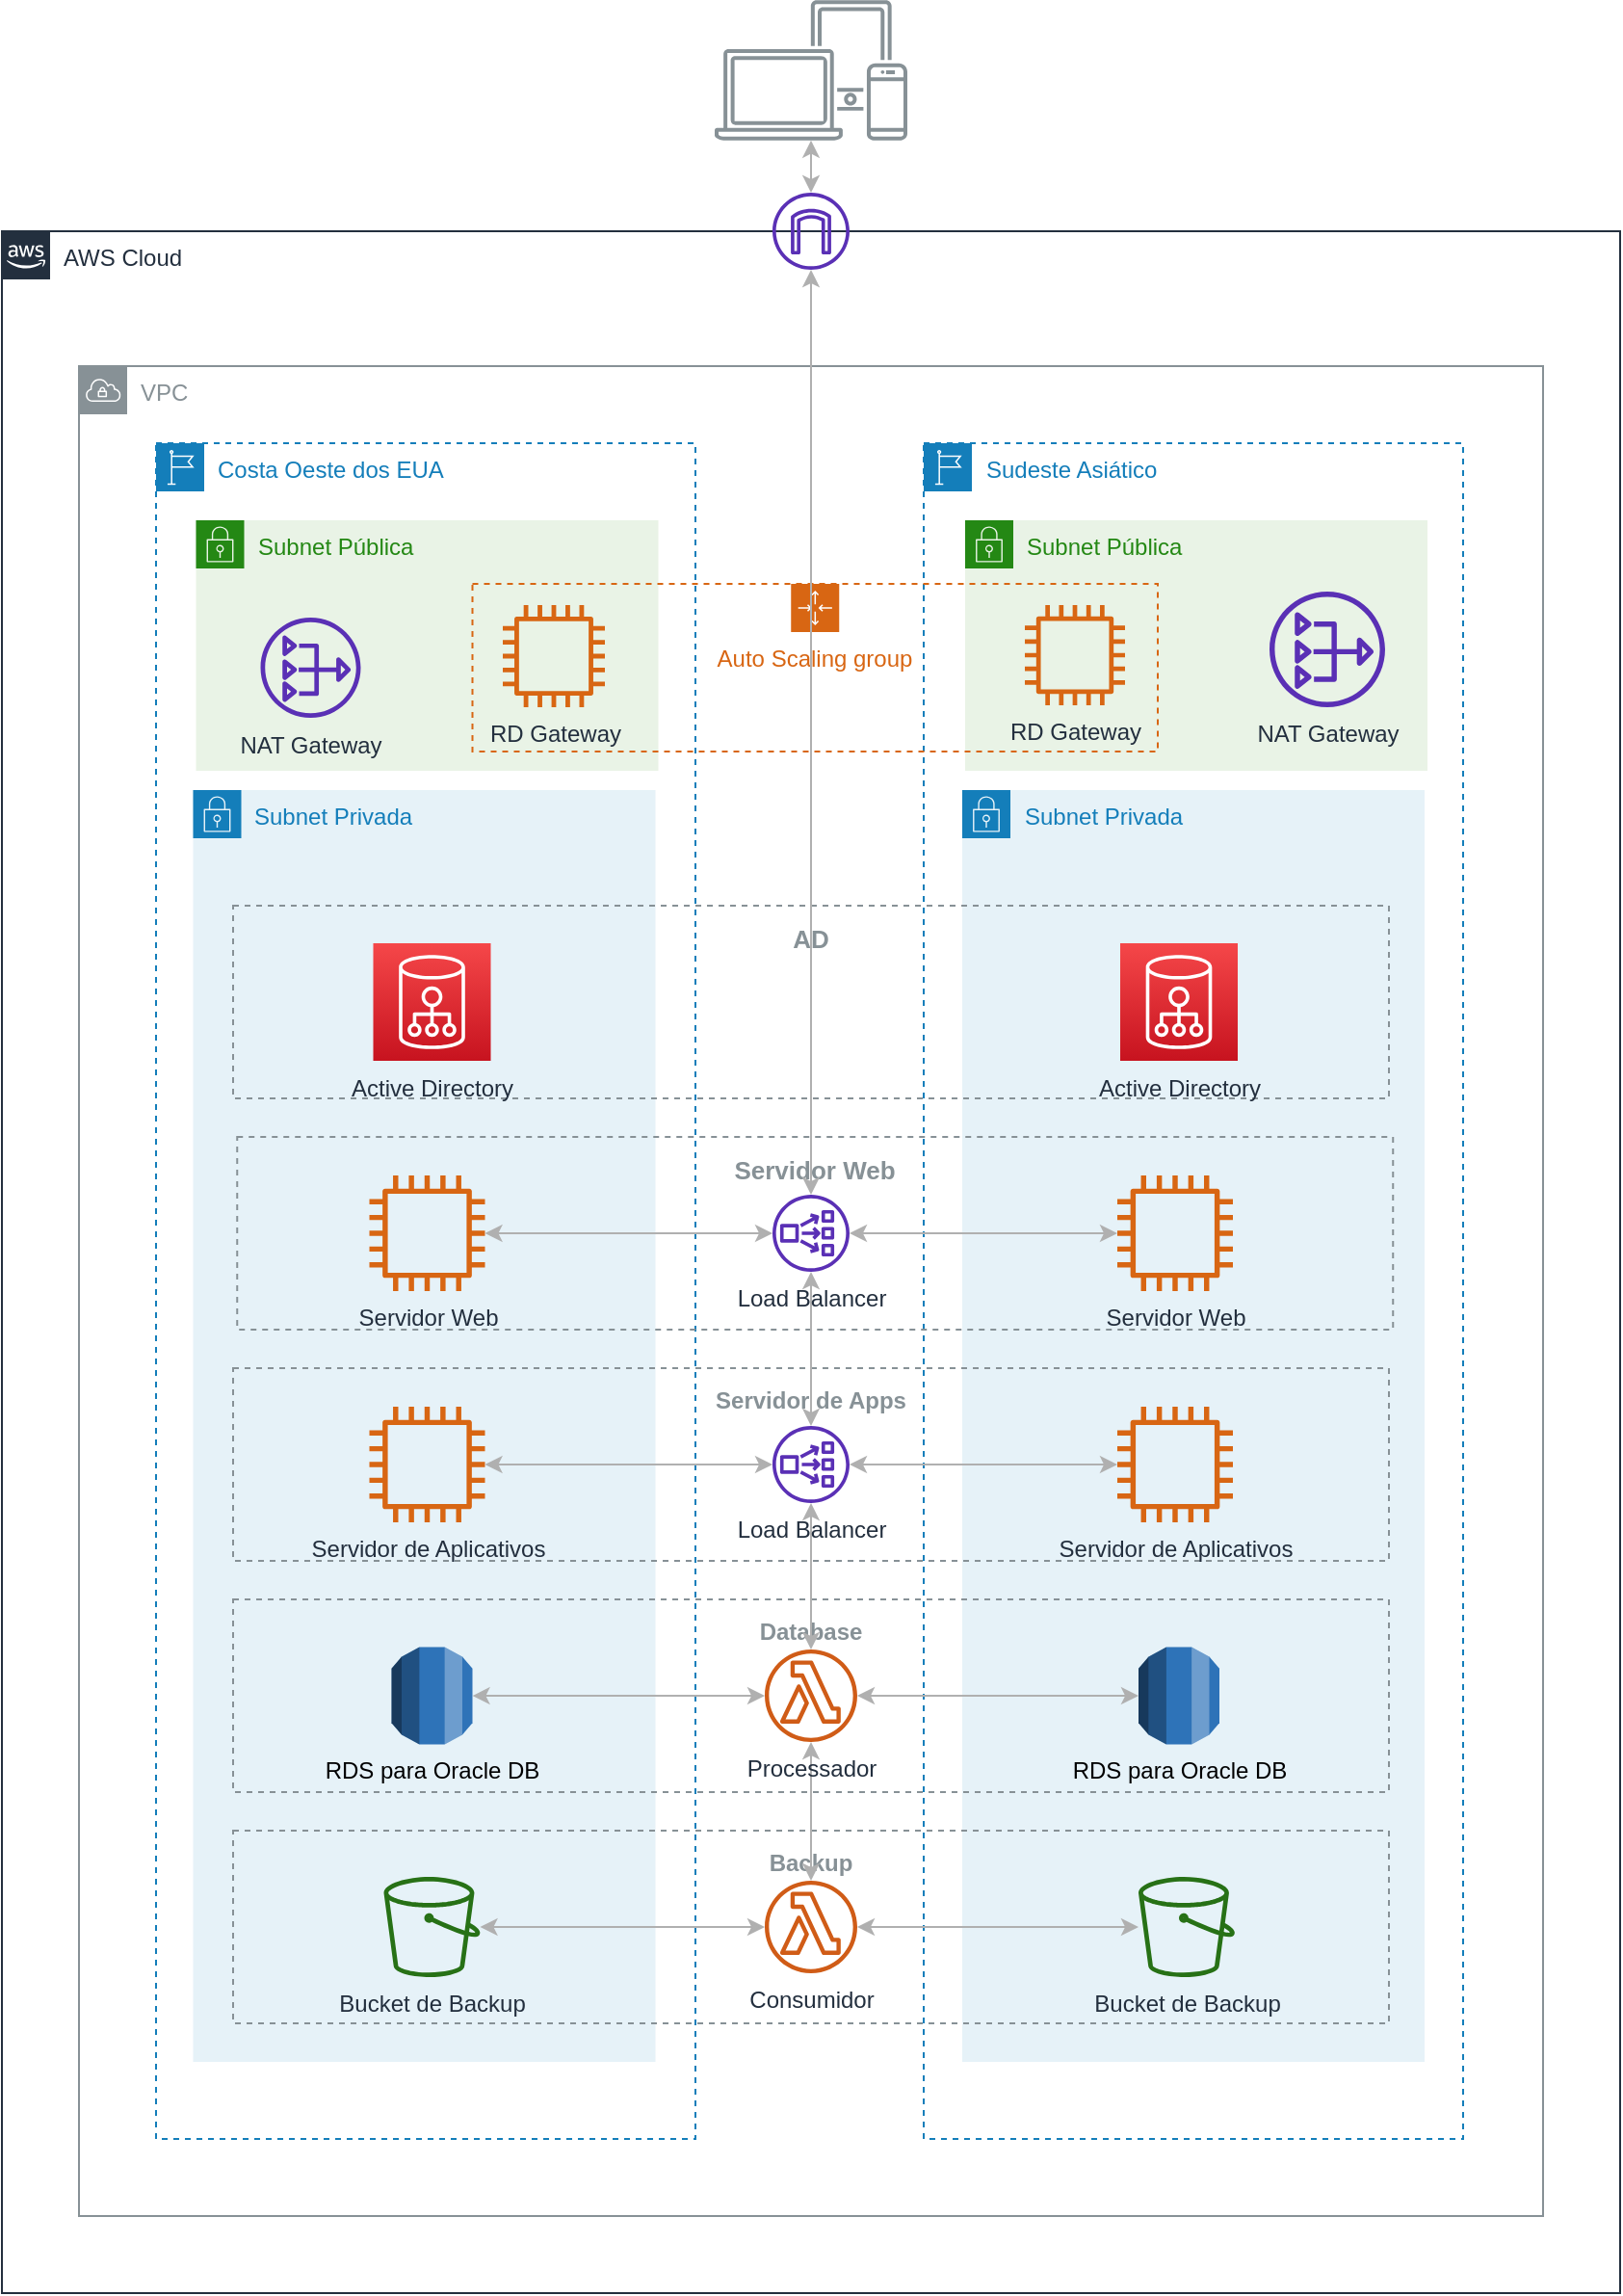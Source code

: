 <mxfile version="13.9.9" type="github">
  <diagram id="Ht1M8jgEwFfnCIfOTk4-" name="Page-1">
    <mxGraphModel dx="1422" dy="1631" grid="1" gridSize="10" guides="1" tooltips="1" connect="1" arrows="1" fold="1" page="1" pageScale="1" pageWidth="1169" pageHeight="827" math="0" shadow="0">
      <root>
        <mxCell id="0" />
        <mxCell id="1" parent="0" />
        <mxCell id="6aDpFVfZze4w23CBUoU--56" value="Subnet Privada" style="points=[[0,0],[0.25,0],[0.5,0],[0.75,0],[1,0],[1,0.25],[1,0.5],[1,0.75],[1,1],[0.75,1],[0.5,1],[0.25,1],[0,1],[0,0.75],[0,0.5],[0,0.25]];outlineConnect=0;gradientColor=none;html=1;whiteSpace=wrap;fontSize=12;fontStyle=0;shape=mxgraph.aws4.group;grIcon=mxgraph.aws4.group_security_group;grStroke=0;strokeColor=#147EBA;fillColor=#E6F2F8;verticalAlign=top;align=left;spacingLeft=30;fontColor=#147EBA;dashed=0;rounded=0;shadow=0;glass=0;sketch=0;" parent="1" vertex="1">
          <mxGeometry x="718.5" y="-400" width="240" height="660" as="geometry" />
        </mxCell>
        <mxCell id="6aDpFVfZze4w23CBUoU--58" value="Subnet Privada" style="points=[[0,0],[0.25,0],[0.5,0],[0.75,0],[1,0],[1,0.25],[1,0.5],[1,0.75],[1,1],[0.75,1],[0.5,1],[0.25,1],[0,1],[0,0.75],[0,0.5],[0,0.25]];outlineConnect=0;gradientColor=none;html=1;whiteSpace=wrap;fontSize=12;fontStyle=0;shape=mxgraph.aws4.group;grIcon=mxgraph.aws4.group_security_group;grStroke=0;strokeColor=#147EBA;fillColor=#E6F2F8;verticalAlign=top;align=left;spacingLeft=30;fontColor=#147EBA;dashed=0;rounded=0;shadow=0;glass=0;sketch=0;" parent="1" vertex="1">
          <mxGeometry x="319.25" y="-400" width="240" height="660" as="geometry" />
        </mxCell>
        <mxCell id="6aDpFVfZze4w23CBUoU--39" value="Sudeste Asiático" style="points=[[0,0],[0.25,0],[0.5,0],[0.75,0],[1,0],[1,0.25],[1,0.5],[1,0.75],[1,1],[0.75,1],[0.5,1],[0.25,1],[0,1],[0,0.75],[0,0.5],[0,0.25]];outlineConnect=0;gradientColor=none;html=1;whiteSpace=wrap;fontSize=12;fontStyle=0;shape=mxgraph.aws4.group;grIcon=mxgraph.aws4.group_region;strokeColor=#147EBA;fillColor=none;verticalAlign=top;align=left;spacingLeft=30;fontColor=#147EBA;dashed=1;rounded=0;shadow=0;glass=0;sketch=0;" parent="1" vertex="1">
          <mxGeometry x="698.5" y="-580" width="280" height="880" as="geometry" />
        </mxCell>
        <mxCell id="6aDpFVfZze4w23CBUoU--37" value="Costa Oeste dos EUA" style="points=[[0,0],[0.25,0],[0.5,0],[0.75,0],[1,0],[1,0.25],[1,0.5],[1,0.75],[1,1],[0.75,1],[0.5,1],[0.25,1],[0,1],[0,0.75],[0,0.5],[0,0.25]];outlineConnect=0;gradientColor=none;html=1;whiteSpace=wrap;fontSize=12;fontStyle=0;shape=mxgraph.aws4.group;grIcon=mxgraph.aws4.group_region;strokeColor=#147EBA;fillColor=none;verticalAlign=top;align=left;spacingLeft=30;fontColor=#147EBA;dashed=1;rounded=0;shadow=0;glass=0;sketch=0;" parent="1" vertex="1">
          <mxGeometry x="300" y="-580" width="280" height="880" as="geometry" />
        </mxCell>
        <mxCell id="6aDpFVfZze4w23CBUoU--36" value="VPC" style="outlineConnect=0;gradientColor=none;html=1;whiteSpace=wrap;fontSize=12;fontStyle=0;shape=mxgraph.aws4.group;grIcon=mxgraph.aws4.group_vpc;strokeColor=#879196;fillColor=none;verticalAlign=top;align=left;spacingLeft=30;fontColor=#879196;dashed=0;rounded=0;shadow=0;glass=0;sketch=0;" parent="1" vertex="1">
          <mxGeometry x="260" y="-620" width="760" height="960" as="geometry" />
        </mxCell>
        <mxCell id="6aDpFVfZze4w23CBUoU--35" value="AWS Cloud" style="points=[[0,0],[0.25,0],[0.5,0],[0.75,0],[1,0],[1,0.25],[1,0.5],[1,0.75],[1,1],[0.75,1],[0.5,1],[0.25,1],[0,1],[0,0.75],[0,0.5],[0,0.25]];outlineConnect=0;gradientColor=none;html=1;whiteSpace=wrap;fontSize=12;fontStyle=0;shape=mxgraph.aws4.group;grIcon=mxgraph.aws4.group_aws_cloud_alt;strokeColor=#232F3E;fillColor=none;verticalAlign=top;align=left;spacingLeft=30;fontColor=#232F3E;dashed=0;rounded=0;shadow=0;glass=0;sketch=0;" parent="1" vertex="1">
          <mxGeometry x="220" y="-690" width="840" height="1070" as="geometry" />
        </mxCell>
        <mxCell id="6aDpFVfZze4w23CBUoU--67" value="&lt;div&gt;&lt;span&gt;&lt;b&gt;Database&lt;/b&gt;&lt;/span&gt;&lt;/div&gt;" style="outlineConnect=0;gradientColor=none;html=1;whiteSpace=wrap;fontSize=12;fontStyle=0;strokeColor=#879196;fillColor=none;verticalAlign=top;align=center;fontColor=#879196;dashed=1;spacingTop=3;rounded=0;shadow=0;glass=0;sketch=0;" parent="1" vertex="1">
          <mxGeometry x="340" y="20" width="600" height="100" as="geometry" />
        </mxCell>
        <mxCell id="6aDpFVfZze4w23CBUoU--66" value="&lt;b&gt;Servidor de Apps&lt;/b&gt;" style="outlineConnect=0;gradientColor=none;html=1;whiteSpace=wrap;fontSize=12;fontStyle=0;strokeColor=#879196;fillColor=none;verticalAlign=top;align=center;fontColor=#879196;dashed=1;spacingTop=3;rounded=0;shadow=0;glass=0;sketch=0;" parent="1" vertex="1">
          <mxGeometry x="340" y="-100" width="600" height="100" as="geometry" />
        </mxCell>
        <mxCell id="6aDpFVfZze4w23CBUoU--110" value="&lt;div&gt;&lt;span&gt;&lt;b&gt;&lt;font style=&quot;font-size: 13px&quot;&gt;Servidor Web&lt;/font&gt;&lt;/b&gt;&lt;/span&gt;&lt;/div&gt;" style="outlineConnect=0;gradientColor=none;html=1;whiteSpace=wrap;fontSize=12;fontStyle=0;strokeColor=#879196;fillColor=none;verticalAlign=top;align=center;fontColor=#879196;dashed=1;spacingTop=3;rounded=0;shadow=0;glass=0;sketch=0;" parent="1" vertex="1">
          <mxGeometry x="342.12" y="-220" width="600" height="100" as="geometry" />
        </mxCell>
        <mxCell id="6aDpFVfZze4w23CBUoU--79" value="&lt;div&gt;&lt;span&gt;&lt;b&gt;Backup&lt;/b&gt;&lt;/span&gt;&lt;/div&gt;" style="outlineConnect=0;gradientColor=none;html=1;whiteSpace=wrap;fontSize=12;fontStyle=0;strokeColor=#879196;fillColor=none;verticalAlign=top;align=center;fontColor=#879196;dashed=1;spacingTop=3;rounded=0;shadow=0;glass=0;sketch=0;" parent="1" vertex="1">
          <mxGeometry x="340" y="140" width="600" height="100" as="geometry" />
        </mxCell>
        <mxCell id="6aDpFVfZze4w23CBUoU--55" value="Subnet Pública" style="points=[[0,0],[0.25,0],[0.5,0],[0.75,0],[1,0],[1,0.25],[1,0.5],[1,0.75],[1,1],[0.75,1],[0.5,1],[0.25,1],[0,1],[0,0.75],[0,0.5],[0,0.25]];outlineConnect=0;gradientColor=none;html=1;whiteSpace=wrap;fontSize=12;fontStyle=0;shape=mxgraph.aws4.group;grIcon=mxgraph.aws4.group_security_group;grStroke=0;strokeColor=#248814;fillColor=#E9F3E6;verticalAlign=top;align=left;spacingLeft=30;fontColor=#248814;dashed=0;rounded=0;shadow=0;glass=0;sketch=0;" parent="1" vertex="1">
          <mxGeometry x="720" y="-540" width="240" height="130" as="geometry" />
        </mxCell>
        <mxCell id="6aDpFVfZze4w23CBUoU--74" value="NAT Gateway" style="outlineConnect=0;fontColor=#232F3E;gradientColor=none;fillColor=#5A30B5;strokeColor=none;dashed=0;verticalLabelPosition=bottom;verticalAlign=top;align=center;html=1;fontSize=12;fontStyle=0;aspect=fixed;pointerEvents=1;shape=mxgraph.aws4.nat_gateway;rounded=0;shadow=0;glass=0;sketch=0;" parent="1" vertex="1">
          <mxGeometry x="878" y="-503" width="60" height="60" as="geometry" />
        </mxCell>
        <mxCell id="6aDpFVfZze4w23CBUoU--57" value="Subnet Pública" style="points=[[0,0],[0.25,0],[0.5,0],[0.75,0],[1,0],[1,0.25],[1,0.5],[1,0.75],[1,1],[0.75,1],[0.5,1],[0.25,1],[0,1],[0,0.75],[0,0.5],[0,0.25]];outlineConnect=0;gradientColor=none;html=1;whiteSpace=wrap;fontSize=12;fontStyle=0;shape=mxgraph.aws4.group;grIcon=mxgraph.aws4.group_security_group;grStroke=0;strokeColor=#248814;fillColor=#E9F3E6;verticalAlign=top;align=left;spacingLeft=30;fontColor=#248814;dashed=0;rounded=0;shadow=0;glass=0;sketch=0;" parent="1" vertex="1">
          <mxGeometry x="320.75" y="-540" width="240" height="130" as="geometry" />
        </mxCell>
        <mxCell id="6aDpFVfZze4w23CBUoU--94" value="Auto Scaling group" style="points=[[0,0],[0.25,0],[0.5,0],[0.75,0],[1,0],[1,0.25],[1,0.5],[1,0.75],[1,1],[0.75,1],[0.5,1],[0.25,1],[0,1],[0,0.75],[0,0.5],[0,0.25]];outlineConnect=0;gradientColor=none;html=1;whiteSpace=wrap;fontSize=12;fontStyle=0;shape=mxgraph.aws4.groupCenter;grIcon=mxgraph.aws4.group_auto_scaling_group;grStroke=1;strokeColor=#D86613;fillColor=none;verticalAlign=top;align=center;fontColor=#D86613;dashed=1;spacingTop=25;rounded=0;shadow=0;glass=0;sketch=0;" parent="1" vertex="1">
          <mxGeometry x="464.25" y="-507" width="355.75" height="87" as="geometry" />
        </mxCell>
        <mxCell id="6aDpFVfZze4w23CBUoU--68" value="&lt;div&gt;&lt;span&gt;&lt;b&gt;&lt;font style=&quot;font-size: 13px&quot;&gt;AD&lt;/font&gt;&lt;/b&gt;&lt;/span&gt;&lt;/div&gt;" style="outlineConnect=0;gradientColor=none;html=1;whiteSpace=wrap;fontSize=12;fontStyle=0;strokeColor=#879196;fillColor=none;verticalAlign=top;align=center;fontColor=#879196;dashed=1;spacingTop=3;rounded=0;shadow=0;glass=0;sketch=0;" parent="1" vertex="1">
          <mxGeometry x="340" y="-340" width="600" height="100" as="geometry" />
        </mxCell>
        <mxCell id="-7ydBMWIC__aD3P19Xe8-6" style="edgeStyle=orthogonalEdgeStyle;rounded=0;orthogonalLoop=1;jettySize=auto;html=1;startArrow=classic;startFill=1;strokeColor=#B0B0B0;" edge="1" parent="1" source="6aDpFVfZze4w23CBUoU--59" target="6aDpFVfZze4w23CBUoU--112">
          <mxGeometry relative="1" as="geometry" />
        </mxCell>
        <mxCell id="6aDpFVfZze4w23CBUoU--59" value="" style="outlineConnect=0;fontColor=#232F3E;gradientColor=none;fillColor=#5A30B5;strokeColor=none;dashed=0;verticalLabelPosition=bottom;verticalAlign=top;align=center;html=1;fontSize=12;fontStyle=0;aspect=fixed;pointerEvents=1;shape=mxgraph.aws4.internet_gateway;rounded=0;shadow=0;glass=0;sketch=0;" parent="1" vertex="1">
          <mxGeometry x="620" y="-710" width="40" height="40" as="geometry" />
        </mxCell>
        <mxCell id="6aDpFVfZze4w23CBUoU--71" value="RDS para Oracle DB" style="outlineConnect=0;dashed=0;verticalLabelPosition=bottom;verticalAlign=top;align=center;html=1;shape=mxgraph.aws3.rds;fillColor=#2E73B8;gradientColor=none;rounded=0;shadow=0;glass=0;sketch=0;strokeColor=#454A52;" parent="1" vertex="1">
          <mxGeometry x="810" y="44.75" width="42" height="50.5" as="geometry" />
        </mxCell>
        <mxCell id="6aDpFVfZze4w23CBUoU--72" value="RDS para Oracle DB" style="outlineConnect=0;dashed=0;verticalLabelPosition=bottom;verticalAlign=top;align=center;html=1;shape=mxgraph.aws3.rds;fillColor=#2E73B8;gradientColor=none;rounded=0;shadow=0;glass=0;sketch=0;strokeColor=#454A52;" parent="1" vertex="1">
          <mxGeometry x="422.25" y="44.75" width="42" height="50.5" as="geometry" />
        </mxCell>
        <mxCell id="6aDpFVfZze4w23CBUoU--95" style="edgeStyle=orthogonalEdgeStyle;rounded=0;orthogonalLoop=1;jettySize=auto;html=1;startArrow=classic;startFill=1;strokeColor=#B0B0B0;" parent="1" source="6aDpFVfZze4w23CBUoU--76" target="6aDpFVfZze4w23CBUoU--59" edge="1">
          <mxGeometry relative="1" as="geometry" />
        </mxCell>
        <mxCell id="6aDpFVfZze4w23CBUoU--76" value="" style="outlineConnect=0;gradientColor=none;fontColor=#545B64;strokeColor=none;fillColor=#879196;dashed=0;verticalLabelPosition=bottom;verticalAlign=top;align=center;html=1;fontSize=12;fontStyle=0;aspect=fixed;shape=mxgraph.aws4.illustration_devices;pointerEvents=1;rounded=0;shadow=0;glass=0;sketch=0;" parent="1" vertex="1">
          <mxGeometry x="590" y="-810" width="100" height="73" as="geometry" />
        </mxCell>
        <mxCell id="6aDpFVfZze4w23CBUoU--120" value="" style="edgeStyle=orthogonalEdgeStyle;rounded=0;orthogonalLoop=1;jettySize=auto;html=1;startArrow=classic;startFill=1;strokeColor=#B0B0B0;" parent="1" source="6aDpFVfZze4w23CBUoU--78" target="6aDpFVfZze4w23CBUoU--119" edge="1">
          <mxGeometry relative="1" as="geometry" />
        </mxCell>
        <mxCell id="6aDpFVfZze4w23CBUoU--121" style="edgeStyle=orthogonalEdgeStyle;rounded=0;orthogonalLoop=1;jettySize=auto;html=1;startArrow=classic;startFill=1;strokeColor=#B0B0B0;" parent="1" source="6aDpFVfZze4w23CBUoU--78" target="6aDpFVfZze4w23CBUoU--72" edge="1">
          <mxGeometry relative="1" as="geometry" />
        </mxCell>
        <mxCell id="6aDpFVfZze4w23CBUoU--122" style="edgeStyle=orthogonalEdgeStyle;rounded=0;orthogonalLoop=1;jettySize=auto;html=1;startArrow=classic;startFill=1;strokeColor=#B0B0B0;" parent="1" source="6aDpFVfZze4w23CBUoU--78" target="6aDpFVfZze4w23CBUoU--71" edge="1">
          <mxGeometry relative="1" as="geometry" />
        </mxCell>
        <mxCell id="6aDpFVfZze4w23CBUoU--78" value="Processador" style="outlineConnect=0;fontColor=#232F3E;gradientColor=none;fillColor=#D05C17;strokeColor=none;dashed=0;verticalLabelPosition=bottom;verticalAlign=top;align=center;html=1;fontSize=12;fontStyle=0;aspect=fixed;pointerEvents=1;shape=mxgraph.aws4.lambda_function;rounded=0;shadow=0;glass=0;sketch=0;" parent="1" vertex="1">
          <mxGeometry x="616" y="46" width="48" height="48" as="geometry" />
        </mxCell>
        <mxCell id="6aDpFVfZze4w23CBUoU--82" value="RD Gateway" style="outlineConnect=0;fontColor=#232F3E;gradientColor=none;fillColor=#D86613;strokeColor=none;dashed=0;verticalLabelPosition=bottom;verticalAlign=top;align=center;html=1;fontSize=12;fontStyle=0;aspect=fixed;pointerEvents=1;shape=mxgraph.aws4.instance2;rounded=0;shadow=0;glass=0;sketch=0;" parent="1" vertex="1">
          <mxGeometry x="751" y="-496" width="52" height="52" as="geometry" />
        </mxCell>
        <mxCell id="6aDpFVfZze4w23CBUoU--83" value="NAT Gateway" style="outlineConnect=0;fontColor=#232F3E;gradientColor=none;fillColor=#5A30B5;strokeColor=none;dashed=0;verticalLabelPosition=bottom;verticalAlign=top;align=center;html=1;fontSize=12;fontStyle=0;aspect=fixed;pointerEvents=1;shape=mxgraph.aws4.nat_gateway;rounded=0;shadow=0;glass=0;sketch=0;" parent="1" vertex="1">
          <mxGeometry x="354.25" y="-489.5" width="52" height="52" as="geometry" />
        </mxCell>
        <mxCell id="6aDpFVfZze4w23CBUoU--85" value="RD Gateway" style="outlineConnect=0;fontColor=#232F3E;gradientColor=none;fillColor=#D86613;strokeColor=none;dashed=0;verticalLabelPosition=bottom;verticalAlign=top;align=center;html=1;fontSize=12;fontStyle=0;aspect=fixed;pointerEvents=1;shape=mxgraph.aws4.instance2;rounded=0;shadow=0;glass=0;sketch=0;" parent="1" vertex="1">
          <mxGeometry x="480" y="-496" width="53" height="53" as="geometry" />
        </mxCell>
        <mxCell id="6aDpFVfZze4w23CBUoU--98" value="Servidor Web" style="outlineConnect=0;fontColor=#232F3E;gradientColor=none;fillColor=#D86613;strokeColor=none;dashed=0;verticalLabelPosition=bottom;verticalAlign=top;align=center;html=1;fontSize=12;fontStyle=0;aspect=fixed;pointerEvents=1;shape=mxgraph.aws4.instance2;rounded=0;shadow=0;glass=0;sketch=0;" parent="1" vertex="1">
          <mxGeometry x="799" y="-200" width="60" height="60" as="geometry" />
        </mxCell>
        <mxCell id="6aDpFVfZze4w23CBUoU--99" value="Servidor Web" style="outlineConnect=0;fontColor=#232F3E;gradientColor=none;fillColor=#D86613;strokeColor=none;dashed=0;verticalLabelPosition=bottom;verticalAlign=top;align=center;html=1;fontSize=12;fontStyle=0;aspect=fixed;pointerEvents=1;shape=mxgraph.aws4.instance2;rounded=0;shadow=0;glass=0;sketch=0;" parent="1" vertex="1">
          <mxGeometry x="410.75" y="-200" width="60" height="60" as="geometry" />
        </mxCell>
        <mxCell id="6aDpFVfZze4w23CBUoU--100" value="Servidor de Aplicativos" style="outlineConnect=0;fontColor=#232F3E;gradientColor=none;fillColor=#D86613;strokeColor=none;dashed=0;verticalLabelPosition=bottom;verticalAlign=top;align=center;html=1;fontSize=12;fontStyle=0;aspect=fixed;pointerEvents=1;shape=mxgraph.aws4.instance2;rounded=0;shadow=0;glass=0;sketch=0;" parent="1" vertex="1">
          <mxGeometry x="410.75" y="-80" width="60" height="60" as="geometry" />
        </mxCell>
        <mxCell id="6aDpFVfZze4w23CBUoU--101" value="Servidor de Aplicativos" style="outlineConnect=0;fontColor=#232F3E;gradientColor=none;fillColor=#D86613;strokeColor=none;dashed=0;verticalLabelPosition=bottom;verticalAlign=top;align=center;html=1;fontSize=12;fontStyle=0;aspect=fixed;pointerEvents=1;shape=mxgraph.aws4.instance2;rounded=0;shadow=0;glass=0;sketch=0;" parent="1" vertex="1">
          <mxGeometry x="799" y="-80" width="60" height="60" as="geometry" />
        </mxCell>
        <mxCell id="6aDpFVfZze4w23CBUoU--117" style="edgeStyle=orthogonalEdgeStyle;rounded=0;orthogonalLoop=1;jettySize=auto;html=1;startArrow=classic;startFill=1;strokeColor=#B0B0B0;" parent="1" source="6aDpFVfZze4w23CBUoU--111" target="6aDpFVfZze4w23CBUoU--101" edge="1">
          <mxGeometry relative="1" as="geometry" />
        </mxCell>
        <mxCell id="6aDpFVfZze4w23CBUoU--118" style="edgeStyle=orthogonalEdgeStyle;rounded=0;orthogonalLoop=1;jettySize=auto;html=1;startArrow=classic;startFill=1;strokeColor=#B0B0B0;" parent="1" source="6aDpFVfZze4w23CBUoU--111" target="6aDpFVfZze4w23CBUoU--100" edge="1">
          <mxGeometry relative="1" as="geometry" />
        </mxCell>
        <mxCell id="-7ydBMWIC__aD3P19Xe8-9" style="edgeStyle=orthogonalEdgeStyle;rounded=0;orthogonalLoop=1;jettySize=auto;html=1;startArrow=classic;startFill=1;strokeColor=#B0B0B0;" edge="1" parent="1" source="6aDpFVfZze4w23CBUoU--111" target="6aDpFVfZze4w23CBUoU--78">
          <mxGeometry relative="1" as="geometry" />
        </mxCell>
        <mxCell id="6aDpFVfZze4w23CBUoU--111" value="Load Balancer" style="outlineConnect=0;fontColor=#232F3E;gradientColor=none;fillColor=#5A30B5;strokeColor=none;dashed=0;verticalLabelPosition=bottom;verticalAlign=top;align=center;html=1;fontSize=12;fontStyle=0;aspect=fixed;pointerEvents=1;shape=mxgraph.aws4.network_load_balancer;rounded=0;shadow=0;glass=0;sketch=0;" parent="1" vertex="1">
          <mxGeometry x="620" y="-70" width="40" height="40" as="geometry" />
        </mxCell>
        <mxCell id="6aDpFVfZze4w23CBUoU--114" style="edgeStyle=orthogonalEdgeStyle;rounded=0;orthogonalLoop=1;jettySize=auto;html=1;startArrow=classic;startFill=1;strokeColor=#B0B0B0;" parent="1" source="6aDpFVfZze4w23CBUoU--112" target="6aDpFVfZze4w23CBUoU--98" edge="1">
          <mxGeometry relative="1" as="geometry" />
        </mxCell>
        <mxCell id="6aDpFVfZze4w23CBUoU--115" style="edgeStyle=orthogonalEdgeStyle;rounded=0;orthogonalLoop=1;jettySize=auto;html=1;startArrow=classic;startFill=1;strokeColor=#B0B0B0;" parent="1" source="6aDpFVfZze4w23CBUoU--112" target="6aDpFVfZze4w23CBUoU--99" edge="1">
          <mxGeometry relative="1" as="geometry" />
        </mxCell>
        <mxCell id="6aDpFVfZze4w23CBUoU--116" style="edgeStyle=orthogonalEdgeStyle;rounded=0;orthogonalLoop=1;jettySize=auto;html=1;startArrow=classic;startFill=1;strokeColor=#B0B0B0;" parent="1" source="6aDpFVfZze4w23CBUoU--112" target="6aDpFVfZze4w23CBUoU--111" edge="1">
          <mxGeometry relative="1" as="geometry" />
        </mxCell>
        <mxCell id="6aDpFVfZze4w23CBUoU--112" value="Load Balancer" style="outlineConnect=0;fontColor=#232F3E;gradientColor=none;fillColor=#5A30B5;strokeColor=none;dashed=0;verticalLabelPosition=bottom;verticalAlign=top;align=center;html=1;fontSize=12;fontStyle=0;aspect=fixed;pointerEvents=1;shape=mxgraph.aws4.network_load_balancer;rounded=0;shadow=0;glass=0;sketch=0;" parent="1" vertex="1">
          <mxGeometry x="620" y="-190" width="40" height="40" as="geometry" />
        </mxCell>
        <mxCell id="6aDpFVfZze4w23CBUoU--126" style="edgeStyle=orthogonalEdgeStyle;rounded=0;orthogonalLoop=1;jettySize=auto;html=1;startArrow=classic;startFill=1;strokeColor=#B0B0B0;" parent="1" source="6aDpFVfZze4w23CBUoU--119" target="6aDpFVfZze4w23CBUoU--125" edge="1">
          <mxGeometry relative="1" as="geometry" />
        </mxCell>
        <mxCell id="6aDpFVfZze4w23CBUoU--127" style="edgeStyle=orthogonalEdgeStyle;rounded=0;orthogonalLoop=1;jettySize=auto;html=1;startArrow=classic;startFill=1;strokeColor=#B0B0B0;" parent="1" source="6aDpFVfZze4w23CBUoU--119" target="6aDpFVfZze4w23CBUoU--124" edge="1">
          <mxGeometry relative="1" as="geometry" />
        </mxCell>
        <mxCell id="6aDpFVfZze4w23CBUoU--119" value="Consumidor" style="outlineConnect=0;fontColor=#232F3E;gradientColor=none;fillColor=#D05C17;strokeColor=none;dashed=0;verticalLabelPosition=bottom;verticalAlign=top;align=center;html=1;fontSize=12;fontStyle=0;aspect=fixed;pointerEvents=1;shape=mxgraph.aws4.lambda_function;rounded=0;shadow=0;glass=0;sketch=0;" parent="1" vertex="1">
          <mxGeometry x="616" y="166" width="48" height="48" as="geometry" />
        </mxCell>
        <mxCell id="6aDpFVfZze4w23CBUoU--124" value="Bucket de Backup" style="outlineConnect=0;fontColor=#232F3E;gradientColor=none;fillColor=#277116;strokeColor=none;dashed=0;verticalLabelPosition=bottom;verticalAlign=top;align=center;html=1;fontSize=12;fontStyle=0;aspect=fixed;pointerEvents=1;shape=mxgraph.aws4.bucket;rounded=0;shadow=0;glass=0;sketch=0;" parent="1" vertex="1">
          <mxGeometry x="418.25" y="164" width="50" height="52" as="geometry" />
        </mxCell>
        <mxCell id="6aDpFVfZze4w23CBUoU--125" value="Bucket de Backup" style="outlineConnect=0;fontColor=#232F3E;gradientColor=none;fillColor=#277116;strokeColor=none;dashed=0;verticalLabelPosition=bottom;verticalAlign=top;align=center;html=1;fontSize=12;fontStyle=0;aspect=fixed;pointerEvents=1;shape=mxgraph.aws4.bucket;rounded=0;shadow=0;glass=0;sketch=0;" parent="1" vertex="1">
          <mxGeometry x="810" y="164" width="50" height="52" as="geometry" />
        </mxCell>
        <mxCell id="6aDpFVfZze4w23CBUoU--128" value="Active Directory" style="outlineConnect=0;fontColor=#232F3E;gradientColor=#F54749;gradientDirection=north;fillColor=#C7131F;strokeColor=#ffffff;dashed=0;verticalLabelPosition=bottom;verticalAlign=top;align=center;html=1;fontSize=12;fontStyle=0;aspect=fixed;shape=mxgraph.aws4.resourceIcon;resIcon=mxgraph.aws4.cloud_directory;rounded=0;shadow=0;glass=0;sketch=0;" parent="1" vertex="1">
          <mxGeometry x="412.75" y="-320.5" width="61" height="61" as="geometry" />
        </mxCell>
        <mxCell id="6aDpFVfZze4w23CBUoU--129" value="Active Directory" style="outlineConnect=0;fontColor=#232F3E;gradientColor=#F54749;gradientDirection=north;fillColor=#C7131F;strokeColor=#ffffff;dashed=0;verticalLabelPosition=bottom;verticalAlign=top;align=center;html=1;fontSize=12;fontStyle=0;aspect=fixed;shape=mxgraph.aws4.resourceIcon;resIcon=mxgraph.aws4.cloud_directory;rounded=0;shadow=0;glass=0;sketch=0;" parent="1" vertex="1">
          <mxGeometry x="800.5" y="-320.5" width="61" height="61" as="geometry" />
        </mxCell>
      </root>
    </mxGraphModel>
  </diagram>
</mxfile>
